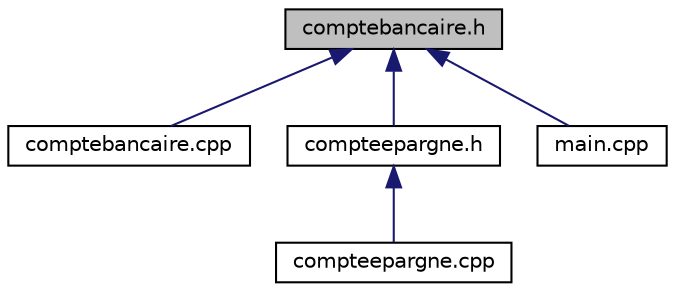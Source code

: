 digraph "comptebancaire.h"
{
  edge [fontname="Helvetica",fontsize="10",labelfontname="Helvetica",labelfontsize="10"];
  node [fontname="Helvetica",fontsize="10",shape=record];
  Node1 [label="comptebancaire.h",height=0.2,width=0.4,color="black", fillcolor="grey75", style="filled", fontcolor="black"];
  Node1 -> Node2 [dir="back",color="midnightblue",fontsize="10",style="solid"];
  Node2 [label="comptebancaire.cpp",height=0.2,width=0.4,color="black", fillcolor="white", style="filled",URL="$comptebancaire_8cpp.html"];
  Node1 -> Node3 [dir="back",color="midnightblue",fontsize="10",style="solid"];
  Node3 [label="compteepargne.h",height=0.2,width=0.4,color="black", fillcolor="white", style="filled",URL="$compteepargne_8h.html"];
  Node3 -> Node4 [dir="back",color="midnightblue",fontsize="10",style="solid"];
  Node4 [label="compteepargne.cpp",height=0.2,width=0.4,color="black", fillcolor="white", style="filled",URL="$compteepargne_8cpp.html"];
  Node1 -> Node5 [dir="back",color="midnightblue",fontsize="10",style="solid"];
  Node5 [label="main.cpp",height=0.2,width=0.4,color="black", fillcolor="white", style="filled",URL="$main_8cpp.html"];
}
